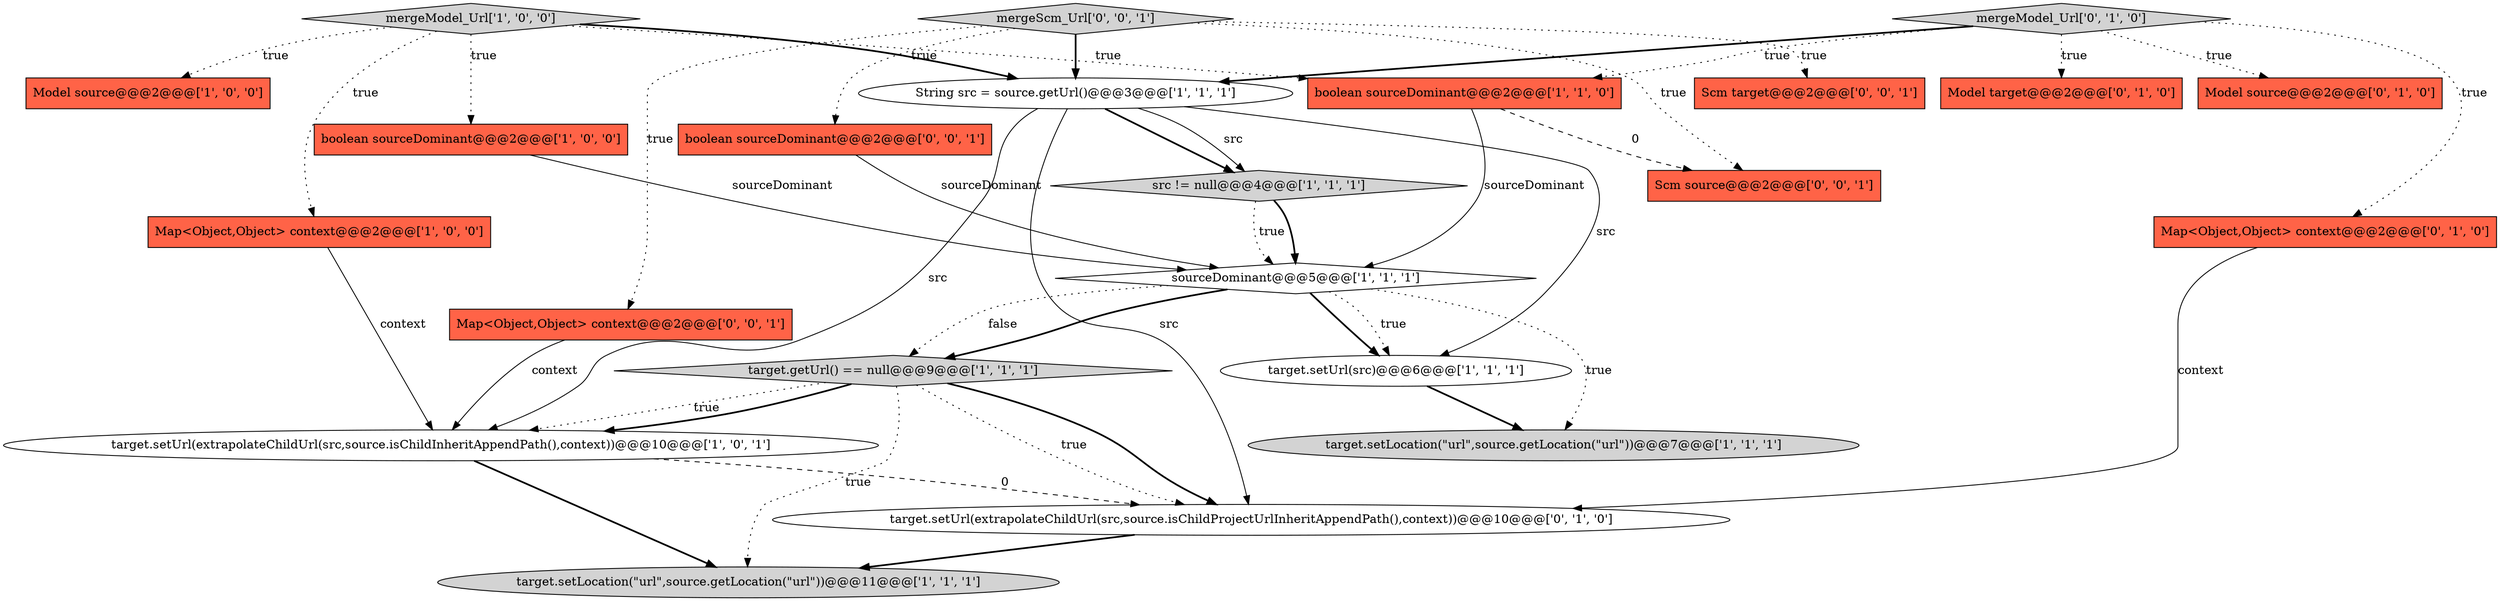 digraph {
5 [style = filled, label = "mergeModel_Url['1', '0', '0']", fillcolor = lightgray, shape = diamond image = "AAA0AAABBB1BBB"];
3 [style = filled, label = "target.setUrl(extrapolateChildUrl(src,source.isChildInheritAppendPath(),context))@@@10@@@['1', '0', '1']", fillcolor = white, shape = ellipse image = "AAA0AAABBB1BBB"];
19 [style = filled, label = "Map<Object,Object> context@@@2@@@['0', '0', '1']", fillcolor = tomato, shape = box image = "AAA0AAABBB3BBB"];
7 [style = filled, label = "Model source@@@2@@@['1', '0', '0']", fillcolor = tomato, shape = box image = "AAA0AAABBB1BBB"];
21 [style = filled, label = "Scm source@@@2@@@['0', '0', '1']", fillcolor = tomato, shape = box image = "AAA0AAABBB3BBB"];
2 [style = filled, label = "target.getUrl() == null@@@9@@@['1', '1', '1']", fillcolor = lightgray, shape = diamond image = "AAA0AAABBB1BBB"];
0 [style = filled, label = "target.setLocation(\"url\",source.getLocation(\"url\"))@@@11@@@['1', '1', '1']", fillcolor = lightgray, shape = ellipse image = "AAA0AAABBB1BBB"];
16 [style = filled, label = "target.setUrl(extrapolateChildUrl(src,source.isChildProjectUrlInheritAppendPath(),context))@@@10@@@['0', '1', '0']", fillcolor = white, shape = ellipse image = "AAA1AAABBB2BBB"];
4 [style = filled, label = "boolean sourceDominant@@@2@@@['1', '0', '0']", fillcolor = tomato, shape = box image = "AAA0AAABBB1BBB"];
17 [style = filled, label = "mergeModel_Url['0', '1', '0']", fillcolor = lightgray, shape = diamond image = "AAA0AAABBB2BBB"];
20 [style = filled, label = "Scm target@@@2@@@['0', '0', '1']", fillcolor = tomato, shape = box image = "AAA0AAABBB3BBB"];
15 [style = filled, label = "Model target@@@2@@@['0', '1', '0']", fillcolor = tomato, shape = box image = "AAA0AAABBB2BBB"];
14 [style = filled, label = "Model source@@@2@@@['0', '1', '0']", fillcolor = tomato, shape = box image = "AAA0AAABBB2BBB"];
1 [style = filled, label = "String src = source.getUrl()@@@3@@@['1', '1', '1']", fillcolor = white, shape = ellipse image = "AAA0AAABBB1BBB"];
9 [style = filled, label = "target.setLocation(\"url\",source.getLocation(\"url\"))@@@7@@@['1', '1', '1']", fillcolor = lightgray, shape = ellipse image = "AAA0AAABBB1BBB"];
22 [style = filled, label = "mergeScm_Url['0', '0', '1']", fillcolor = lightgray, shape = diamond image = "AAA0AAABBB3BBB"];
18 [style = filled, label = "boolean sourceDominant@@@2@@@['0', '0', '1']", fillcolor = tomato, shape = box image = "AAA0AAABBB3BBB"];
6 [style = filled, label = "src != null@@@4@@@['1', '1', '1']", fillcolor = lightgray, shape = diamond image = "AAA0AAABBB1BBB"];
8 [style = filled, label = "Map<Object,Object> context@@@2@@@['1', '0', '0']", fillcolor = tomato, shape = box image = "AAA0AAABBB1BBB"];
13 [style = filled, label = "Map<Object,Object> context@@@2@@@['0', '1', '0']", fillcolor = tomato, shape = box image = "AAA0AAABBB2BBB"];
10 [style = filled, label = "boolean sourceDominant@@@2@@@['1', '1', '0']", fillcolor = tomato, shape = box image = "AAA0AAABBB1BBB"];
12 [style = filled, label = "target.setUrl(src)@@@6@@@['1', '1', '1']", fillcolor = white, shape = ellipse image = "AAA0AAABBB1BBB"];
11 [style = filled, label = "sourceDominant@@@5@@@['1', '1', '1']", fillcolor = white, shape = diamond image = "AAA0AAABBB1BBB"];
5->8 [style = dotted, label="true"];
1->16 [style = solid, label="src"];
11->9 [style = dotted, label="true"];
6->11 [style = dotted, label="true"];
2->3 [style = dotted, label="true"];
5->10 [style = dotted, label="true"];
17->14 [style = dotted, label="true"];
11->12 [style = bold, label=""];
22->19 [style = dotted, label="true"];
11->12 [style = dotted, label="true"];
3->16 [style = dashed, label="0"];
19->3 [style = solid, label="context"];
6->11 [style = bold, label=""];
5->1 [style = bold, label=""];
22->20 [style = dotted, label="true"];
10->21 [style = dashed, label="0"];
1->3 [style = solid, label="src"];
16->0 [style = bold, label=""];
17->13 [style = dotted, label="true"];
5->4 [style = dotted, label="true"];
10->11 [style = solid, label="sourceDominant"];
5->7 [style = dotted, label="true"];
1->6 [style = bold, label=""];
11->2 [style = bold, label=""];
18->11 [style = solid, label="sourceDominant"];
2->16 [style = dotted, label="true"];
2->3 [style = bold, label=""];
1->12 [style = solid, label="src"];
1->6 [style = solid, label="src"];
12->9 [style = bold, label=""];
17->15 [style = dotted, label="true"];
17->10 [style = dotted, label="true"];
3->0 [style = bold, label=""];
13->16 [style = solid, label="context"];
2->16 [style = bold, label=""];
8->3 [style = solid, label="context"];
4->11 [style = solid, label="sourceDominant"];
2->0 [style = dotted, label="true"];
22->18 [style = dotted, label="true"];
22->1 [style = bold, label=""];
11->2 [style = dotted, label="false"];
17->1 [style = bold, label=""];
22->21 [style = dotted, label="true"];
}
